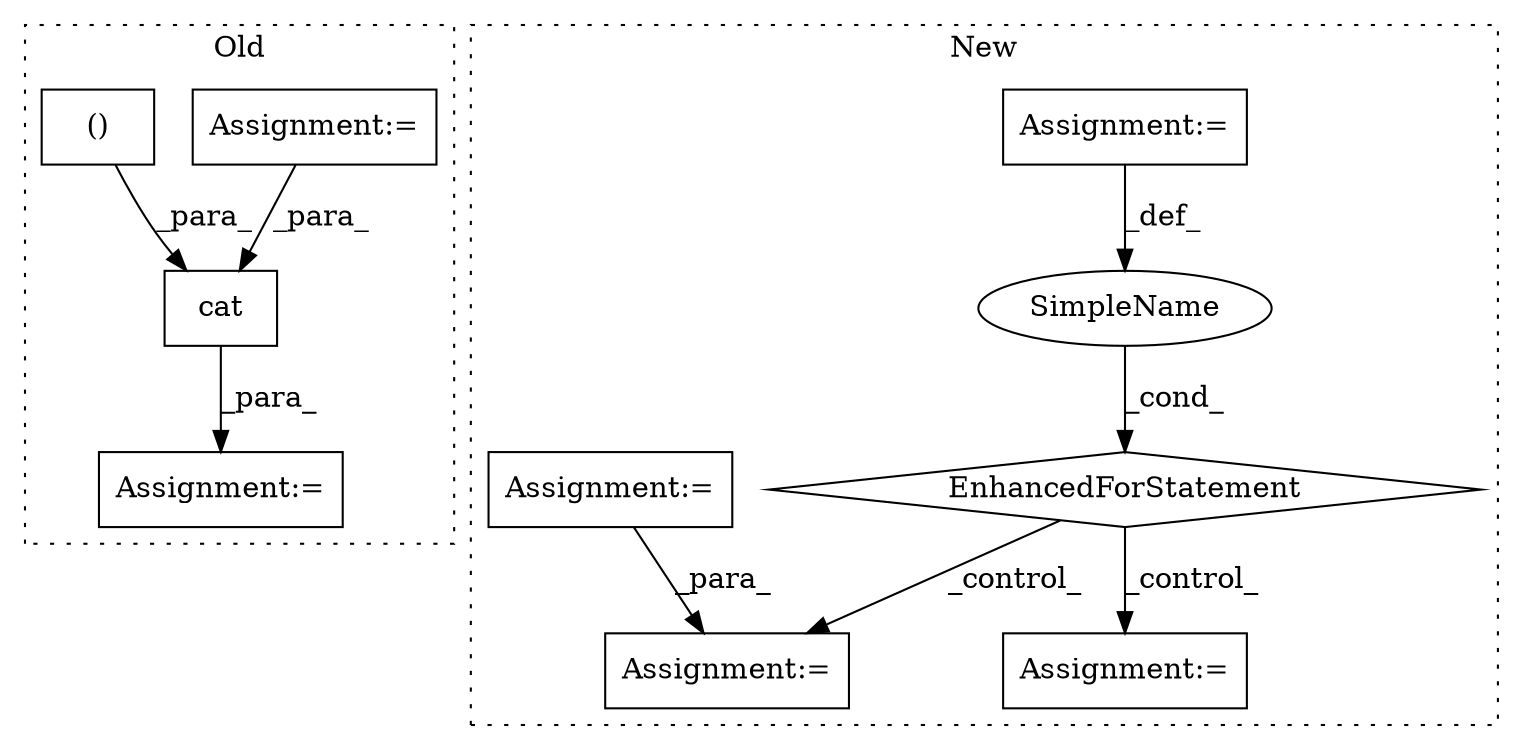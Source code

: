 digraph G {
subgraph cluster0 {
1 [label="cat" a="32" s="2048,2082" l="11,1" shape="box"];
4 [label="Assignment:=" a="7" s="1919" l="1" shape="box"];
5 [label="Assignment:=" a="7" s="2041" l="1" shape="box"];
9 [label="()" a="106" s="1641" l="65" shape="box"];
label = "Old";
style="dotted";
}
subgraph cluster1 {
2 [label="EnhancedForStatement" a="70" s="1464,1538" l="57,2" shape="diamond"];
3 [label="Assignment:=" a="7" s="1177" l="1" shape="box"];
6 [label="Assignment:=" a="7" s="1640" l="2" shape="box"];
7 [label="SimpleName" a="42" s="1525" l="4" shape="ellipse"];
8 [label="Assignment:=" a="7" s="1454" l="1" shape="box"];
10 [label="Assignment:=" a="7" s="1589" l="2" shape="box"];
label = "New";
style="dotted";
}
1 -> 5 [label="_para_"];
2 -> 6 [label="_control_"];
2 -> 10 [label="_control_"];
3 -> 7 [label="_def_"];
4 -> 1 [label="_para_"];
7 -> 2 [label="_cond_"];
8 -> 6 [label="_para_"];
9 -> 1 [label="_para_"];
}